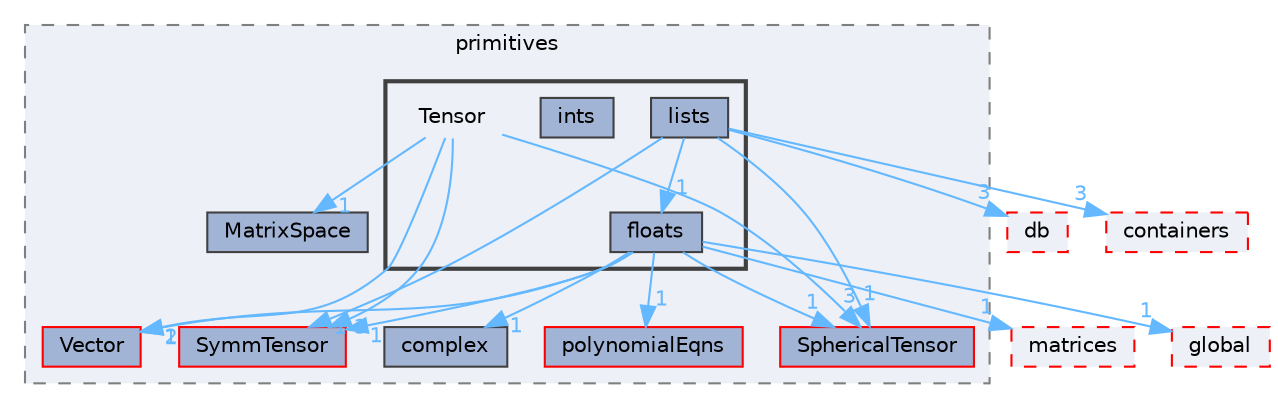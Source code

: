 digraph "src/OpenFOAM/primitives/Tensor"
{
 // LATEX_PDF_SIZE
  bgcolor="transparent";
  edge [fontname=Helvetica,fontsize=10,labelfontname=Helvetica,labelfontsize=10];
  node [fontname=Helvetica,fontsize=10,shape=box,height=0.2,width=0.4];
  compound=true
  subgraph clusterdir_3e50f45338116b169052b428016851aa {
    graph [ bgcolor="#edf0f7", pencolor="grey50", label="primitives", fontname=Helvetica,fontsize=10 style="filled,dashed", URL="dir_3e50f45338116b169052b428016851aa.html",tooltip=""]
  dir_1dd80385453c5b0e9d626c2fdc4e90dc [label="SymmTensor", fillcolor="#a2b4d6", color="red", style="filled", URL="dir_1dd80385453c5b0e9d626c2fdc4e90dc.html",tooltip=""];
  dir_6ef5fbba1c02603637a533e2f686aa62 [label="Vector", fillcolor="#a2b4d6", color="red", style="filled", URL="dir_6ef5fbba1c02603637a533e2f686aa62.html",tooltip=""];
  dir_74bb8d3ac938216a63ff87e7c9cc403c [label="MatrixSpace", fillcolor="#a2b4d6", color="grey25", style="filled", URL="dir_74bb8d3ac938216a63ff87e7c9cc403c.html",tooltip=""];
  dir_9b55caa1365775a4268140b8f5b75f1d [label="complex", fillcolor="#a2b4d6", color="grey25", style="filled", URL="dir_9b55caa1365775a4268140b8f5b75f1d.html",tooltip=""];
  dir_b065e1a4bed1b058c87ac57271f42191 [label="SphericalTensor", fillcolor="#a2b4d6", color="red", style="filled", URL="dir_b065e1a4bed1b058c87ac57271f42191.html",tooltip=""];
  dir_ea22b97d585b581f8109179e40307995 [label="polynomialEqns", fillcolor="#a2b4d6", color="red", style="filled", URL="dir_ea22b97d585b581f8109179e40307995.html",tooltip=""];
  subgraph clusterdir_15da0e2a135f43ffeb4645c968ce8ac7 {
    graph [ bgcolor="#edf0f7", pencolor="grey25", label="", fontname=Helvetica,fontsize=10 style="filled,bold", URL="dir_15da0e2a135f43ffeb4645c968ce8ac7.html",tooltip=""]
    dir_15da0e2a135f43ffeb4645c968ce8ac7 [shape=plaintext, label="Tensor"];
  dir_9de7d19a2cd6e7bf22b94c43d41d0214 [label="floats", fillcolor="#a2b4d6", color="grey25", style="filled", URL="dir_9de7d19a2cd6e7bf22b94c43d41d0214.html",tooltip=""];
  dir_340e4f3f8845c304aee380490a483930 [label="ints", fillcolor="#a2b4d6", color="grey25", style="filled", URL="dir_340e4f3f8845c304aee380490a483930.html",tooltip=""];
  dir_eb1e7f3caa8eb9a5ebb4eb1c1b1fdc67 [label="lists", fillcolor="#a2b4d6", color="grey25", style="filled", URL="dir_eb1e7f3caa8eb9a5ebb4eb1c1b1fdc67.html",tooltip=""];
  }
  }
  dir_19d0872053bde092be81d7fe3f56cbf7 [label="containers", fillcolor="#edf0f7", color="red", style="filled,dashed", URL="dir_19d0872053bde092be81d7fe3f56cbf7.html",tooltip=""];
  dir_63c634f7a7cfd679ac26c67fb30fc32f [label="db", fillcolor="#edf0f7", color="red", style="filled,dashed", URL="dir_63c634f7a7cfd679ac26c67fb30fc32f.html",tooltip=""];
  dir_8583492183f4d27c76555f8f333dd07b [label="global", fillcolor="#edf0f7", color="red", style="filled,dashed", URL="dir_8583492183f4d27c76555f8f333dd07b.html",tooltip=""];
  dir_b07477ab37bc0cd7eb28fb569c691c21 [label="matrices", fillcolor="#edf0f7", color="red", style="filled,dashed", URL="dir_b07477ab37bc0cd7eb28fb569c691c21.html",tooltip=""];
  dir_15da0e2a135f43ffeb4645c968ce8ac7->dir_1dd80385453c5b0e9d626c2fdc4e90dc [headlabel="3", labeldistance=1.5 headhref="dir_003981_003930.html" href="dir_003981_003930.html" color="steelblue1" fontcolor="steelblue1"];
  dir_15da0e2a135f43ffeb4645c968ce8ac7->dir_6ef5fbba1c02603637a533e2f686aa62 [headlabel="2", labeldistance=1.5 headhref="dir_003981_004258.html" href="dir_003981_004258.html" color="steelblue1" fontcolor="steelblue1"];
  dir_15da0e2a135f43ffeb4645c968ce8ac7->dir_74bb8d3ac938216a63ff87e7c9cc403c [headlabel="1", labeldistance=1.5 headhref="dir_003981_002336.html" href="dir_003981_002336.html" color="steelblue1" fontcolor="steelblue1"];
  dir_15da0e2a135f43ffeb4645c968ce8ac7->dir_b065e1a4bed1b058c87ac57271f42191 [headlabel="3", labeldistance=1.5 headhref="dir_003981_003705.html" href="dir_003981_003705.html" color="steelblue1" fontcolor="steelblue1"];
  dir_9de7d19a2cd6e7bf22b94c43d41d0214->dir_1dd80385453c5b0e9d626c2fdc4e90dc [headlabel="1", labeldistance=1.5 headhref="dir_001432_003930.html" href="dir_001432_003930.html" color="steelblue1" fontcolor="steelblue1"];
  dir_9de7d19a2cd6e7bf22b94c43d41d0214->dir_6ef5fbba1c02603637a533e2f686aa62 [headlabel="1", labeldistance=1.5 headhref="dir_001432_004258.html" href="dir_001432_004258.html" color="steelblue1" fontcolor="steelblue1"];
  dir_9de7d19a2cd6e7bf22b94c43d41d0214->dir_8583492183f4d27c76555f8f333dd07b [headlabel="1", labeldistance=1.5 headhref="dir_001432_001645.html" href="dir_001432_001645.html" color="steelblue1" fontcolor="steelblue1"];
  dir_9de7d19a2cd6e7bf22b94c43d41d0214->dir_9b55caa1365775a4268140b8f5b75f1d [headlabel="1", labeldistance=1.5 headhref="dir_001432_000571.html" href="dir_001432_000571.html" color="steelblue1" fontcolor="steelblue1"];
  dir_9de7d19a2cd6e7bf22b94c43d41d0214->dir_b065e1a4bed1b058c87ac57271f42191 [headlabel="1", labeldistance=1.5 headhref="dir_001432_003705.html" href="dir_001432_003705.html" color="steelblue1" fontcolor="steelblue1"];
  dir_9de7d19a2cd6e7bf22b94c43d41d0214->dir_b07477ab37bc0cd7eb28fb569c691c21 [headlabel="1", labeldistance=1.5 headhref="dir_001432_002333.html" href="dir_001432_002333.html" color="steelblue1" fontcolor="steelblue1"];
  dir_9de7d19a2cd6e7bf22b94c43d41d0214->dir_ea22b97d585b581f8109179e40307995 [headlabel="1", labeldistance=1.5 headhref="dir_001432_002993.html" href="dir_001432_002993.html" color="steelblue1" fontcolor="steelblue1"];
  dir_eb1e7f3caa8eb9a5ebb4eb1c1b1fdc67->dir_19d0872053bde092be81d7fe3f56cbf7 [headlabel="3", labeldistance=1.5 headhref="dir_002243_000669.html" href="dir_002243_000669.html" color="steelblue1" fontcolor="steelblue1"];
  dir_eb1e7f3caa8eb9a5ebb4eb1c1b1fdc67->dir_1dd80385453c5b0e9d626c2fdc4e90dc [headlabel="1", labeldistance=1.5 headhref="dir_002243_003930.html" href="dir_002243_003930.html" color="steelblue1" fontcolor="steelblue1"];
  dir_eb1e7f3caa8eb9a5ebb4eb1c1b1fdc67->dir_63c634f7a7cfd679ac26c67fb30fc32f [headlabel="3", labeldistance=1.5 headhref="dir_002243_000817.html" href="dir_002243_000817.html" color="steelblue1" fontcolor="steelblue1"];
  dir_eb1e7f3caa8eb9a5ebb4eb1c1b1fdc67->dir_9de7d19a2cd6e7bf22b94c43d41d0214 [headlabel="1", labeldistance=1.5 headhref="dir_002243_001432.html" href="dir_002243_001432.html" color="steelblue1" fontcolor="steelblue1"];
  dir_eb1e7f3caa8eb9a5ebb4eb1c1b1fdc67->dir_b065e1a4bed1b058c87ac57271f42191 [headlabel="1", labeldistance=1.5 headhref="dir_002243_003705.html" href="dir_002243_003705.html" color="steelblue1" fontcolor="steelblue1"];
}

